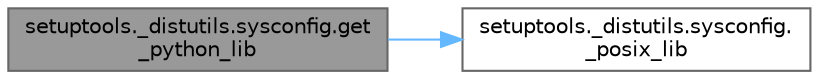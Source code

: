 digraph "setuptools._distutils.sysconfig.get_python_lib"
{
 // LATEX_PDF_SIZE
  bgcolor="transparent";
  edge [fontname=Helvetica,fontsize=10,labelfontname=Helvetica,labelfontsize=10];
  node [fontname=Helvetica,fontsize=10,shape=box,height=0.2,width=0.4];
  rankdir="LR";
  Node1 [id="Node000001",label="setuptools._distutils.sysconfig.get\l_python_lib",height=0.2,width=0.4,color="gray40", fillcolor="grey60", style="filled", fontcolor="black",tooltip=" "];
  Node1 -> Node2 [id="edge1_Node000001_Node000002",color="steelblue1",style="solid",tooltip=" "];
  Node2 [id="Node000002",label="setuptools._distutils.sysconfig.\l_posix_lib",height=0.2,width=0.4,color="grey40", fillcolor="white", style="filled",URL="$namespacesetuptools_1_1__distutils_1_1sysconfig.html#ad1ab19424cd3ac9fb206cac0a2b20285",tooltip=" "];
}
